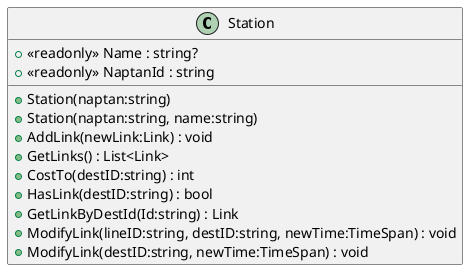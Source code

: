 @startuml
class Station {
    + <<readonly>> Name : string?
    + <<readonly>> NaptanId : string
    + Station(naptan:string)
    + Station(naptan:string, name:string)
    + AddLink(newLink:Link) : void
    + GetLinks() : List<Link>
    + CostTo(destID:string) : int
    + HasLink(destID:string) : bool
    + GetLinkByDestId(Id:string) : Link
    + ModifyLink(lineID:string, destID:string, newTime:TimeSpan) : void
    + ModifyLink(destID:string, newTime:TimeSpan) : void
}
@enduml
